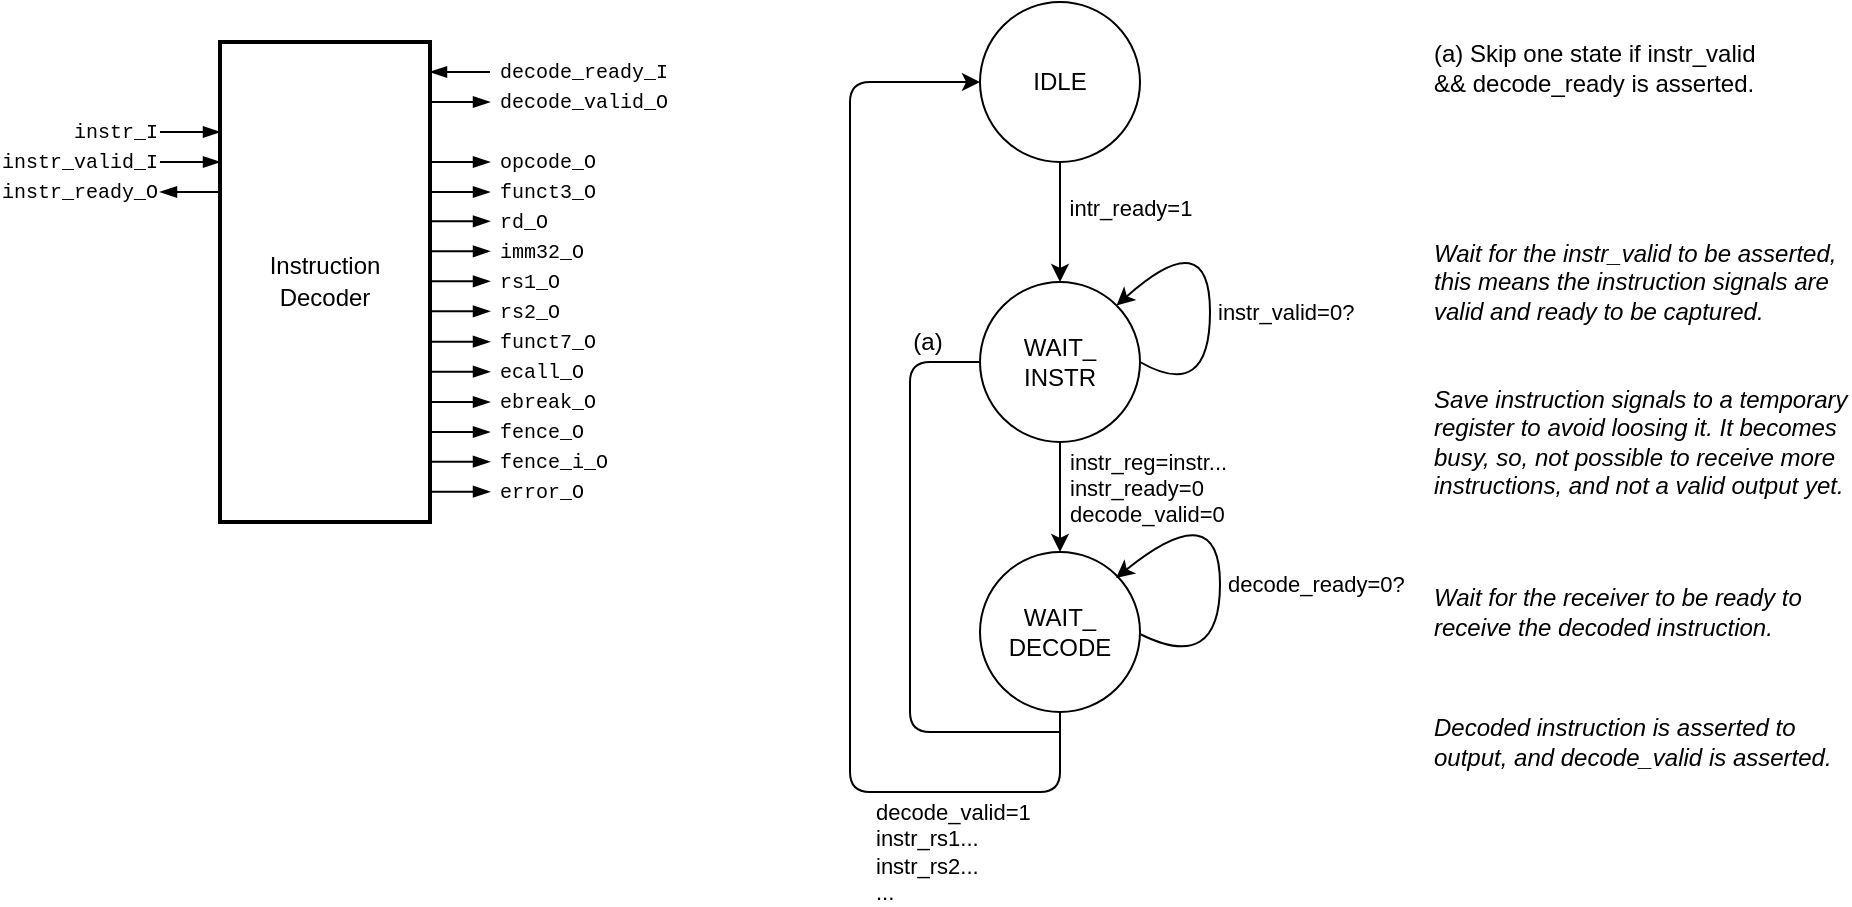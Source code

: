 <mxfile version="26.0.16">
  <diagram name="Page-1" id="lBrTFC5EUmdXm_gLXXo7">
    <mxGraphModel dx="1593" dy="593" grid="1" gridSize="15" guides="1" tooltips="1" connect="1" arrows="1" fold="1" page="1" pageScale="1" pageWidth="400" pageHeight="250" math="0" shadow="0">
      <root>
        <mxCell id="0" />
        <mxCell id="1" parent="0" />
        <mxCell id="umEwu4l1lllzYoXAdoWk-1" value="&lt;font face=&quot;Helvetica&quot;&gt;Instruction Decoder&lt;/font&gt;" style="rounded=0;whiteSpace=wrap;html=1;fontFamily=Courier New;strokeWidth=2;fillStyle=solid;" parent="1" vertex="1">
          <mxGeometry x="-15" y="315" width="105" height="240" as="geometry" />
        </mxCell>
        <mxCell id="umEwu4l1lllzYoXAdoWk-6" value="" style="endArrow=blockThin;html=1;rounded=0;endFill=1;" parent="1" edge="1">
          <mxGeometry width="50" height="50" relative="1" as="geometry">
            <mxPoint x="-45" y="360" as="sourcePoint" />
            <mxPoint x="-15" y="360" as="targetPoint" />
          </mxGeometry>
        </mxCell>
        <mxCell id="umEwu4l1lllzYoXAdoWk-7" value="&lt;div&gt;instr_I&lt;/div&gt;" style="edgeLabel;html=1;align=right;verticalAlign=middle;resizable=0;points=[];labelPosition=left;verticalLabelPosition=middle;fontFamily=Courier New;spacingRight=2;fontSize=10;" parent="umEwu4l1lllzYoXAdoWk-6" vertex="1" connectable="0">
          <mxGeometry x="-0.574" y="1" relative="1" as="geometry">
            <mxPoint x="-5" y="1" as="offset" />
          </mxGeometry>
        </mxCell>
        <mxCell id="umEwu4l1lllzYoXAdoWk-10" value="" style="endArrow=blockThin;html=1;rounded=0;endFill=1;" parent="1" edge="1">
          <mxGeometry width="50" height="50" relative="1" as="geometry">
            <mxPoint x="90" y="390" as="sourcePoint" />
            <mxPoint x="120" y="390" as="targetPoint" />
          </mxGeometry>
        </mxCell>
        <mxCell id="umEwu4l1lllzYoXAdoWk-11" value="&lt;div&gt;funct3_O&lt;/div&gt;" style="edgeLabel;html=1;align=left;verticalAlign=middle;resizable=0;points=[];labelPosition=right;verticalLabelPosition=middle;fontFamily=Courier New;spacingRight=2;fontSize=10;spacingLeft=2;" parent="umEwu4l1lllzYoXAdoWk-10" vertex="1" connectable="0">
          <mxGeometry x="-0.574" y="1" relative="1" as="geometry">
            <mxPoint x="24" y="1" as="offset" />
          </mxGeometry>
        </mxCell>
        <mxCell id="umEwu4l1lllzYoXAdoWk-12" value="" style="endArrow=blockThin;html=1;rounded=0;endFill=1;" parent="1" edge="1">
          <mxGeometry width="50" height="50" relative="1" as="geometry">
            <mxPoint x="90" y="375" as="sourcePoint" />
            <mxPoint x="120" y="375" as="targetPoint" />
          </mxGeometry>
        </mxCell>
        <mxCell id="umEwu4l1lllzYoXAdoWk-13" value="&lt;div&gt;opcode_O&lt;/div&gt;" style="edgeLabel;html=1;align=left;verticalAlign=middle;resizable=0;points=[];labelPosition=right;verticalLabelPosition=middle;fontFamily=Courier New;spacingRight=2;fontSize=10;spacingLeft=2;" parent="umEwu4l1lllzYoXAdoWk-12" vertex="1" connectable="0">
          <mxGeometry x="-0.574" y="1" relative="1" as="geometry">
            <mxPoint x="24" y="1" as="offset" />
          </mxGeometry>
        </mxCell>
        <mxCell id="L0CCcmHtKp4indAfDAzU-1" value="" style="endArrow=blockThin;html=1;rounded=0;endFill=1;" parent="1" edge="1">
          <mxGeometry width="50" height="50" relative="1" as="geometry">
            <mxPoint x="90" y="419.67" as="sourcePoint" />
            <mxPoint x="120" y="419.67" as="targetPoint" />
          </mxGeometry>
        </mxCell>
        <mxCell id="L0CCcmHtKp4indAfDAzU-2" value="imm32_O" style="edgeLabel;html=1;align=left;verticalAlign=middle;resizable=0;points=[];labelPosition=right;verticalLabelPosition=middle;fontFamily=Courier New;spacingRight=2;fontSize=10;spacingLeft=2;" parent="L0CCcmHtKp4indAfDAzU-1" vertex="1" connectable="0">
          <mxGeometry x="-0.574" y="1" relative="1" as="geometry">
            <mxPoint x="24" y="1" as="offset" />
          </mxGeometry>
        </mxCell>
        <mxCell id="L0CCcmHtKp4indAfDAzU-3" value="" style="endArrow=blockThin;html=1;rounded=0;endFill=1;" parent="1" edge="1">
          <mxGeometry width="50" height="50" relative="1" as="geometry">
            <mxPoint x="90" y="404.67" as="sourcePoint" />
            <mxPoint x="120" y="404.67" as="targetPoint" />
          </mxGeometry>
        </mxCell>
        <mxCell id="L0CCcmHtKp4indAfDAzU-4" value="rd_O" style="edgeLabel;html=1;align=left;verticalAlign=middle;resizable=0;points=[];labelPosition=right;verticalLabelPosition=middle;fontFamily=Courier New;spacingRight=2;fontSize=10;spacingLeft=2;" parent="L0CCcmHtKp4indAfDAzU-3" vertex="1" connectable="0">
          <mxGeometry x="-0.574" y="1" relative="1" as="geometry">
            <mxPoint x="24" y="1" as="offset" />
          </mxGeometry>
        </mxCell>
        <mxCell id="L0CCcmHtKp4indAfDAzU-5" value="" style="endArrow=blockThin;html=1;rounded=0;endFill=1;" parent="1" edge="1">
          <mxGeometry width="50" height="50" relative="1" as="geometry">
            <mxPoint x="90" y="449.66" as="sourcePoint" />
            <mxPoint x="120" y="449.66" as="targetPoint" />
          </mxGeometry>
        </mxCell>
        <mxCell id="L0CCcmHtKp4indAfDAzU-6" value="rs2_O" style="edgeLabel;html=1;align=left;verticalAlign=middle;resizable=0;points=[];labelPosition=right;verticalLabelPosition=middle;fontFamily=Courier New;spacingRight=2;fontSize=10;spacingLeft=2;" parent="L0CCcmHtKp4indAfDAzU-5" vertex="1" connectable="0">
          <mxGeometry x="-0.574" y="1" relative="1" as="geometry">
            <mxPoint x="24" y="1" as="offset" />
          </mxGeometry>
        </mxCell>
        <mxCell id="L0CCcmHtKp4indAfDAzU-7" value="" style="endArrow=blockThin;html=1;rounded=0;endFill=1;" parent="1" edge="1">
          <mxGeometry width="50" height="50" relative="1" as="geometry">
            <mxPoint x="90" y="434.66" as="sourcePoint" />
            <mxPoint x="120" y="434.66" as="targetPoint" />
          </mxGeometry>
        </mxCell>
        <mxCell id="L0CCcmHtKp4indAfDAzU-8" value="rs1_O" style="edgeLabel;html=1;align=left;verticalAlign=middle;resizable=0;points=[];labelPosition=right;verticalLabelPosition=middle;fontFamily=Courier New;spacingRight=2;fontSize=10;spacingLeft=2;" parent="L0CCcmHtKp4indAfDAzU-7" vertex="1" connectable="0">
          <mxGeometry x="-0.574" y="1" relative="1" as="geometry">
            <mxPoint x="24" y="1" as="offset" />
          </mxGeometry>
        </mxCell>
        <mxCell id="L0CCcmHtKp4indAfDAzU-9" value="" style="endArrow=blockThin;html=1;rounded=0;endFill=1;" parent="1" edge="1">
          <mxGeometry width="50" height="50" relative="1" as="geometry">
            <mxPoint x="90" y="479.84" as="sourcePoint" />
            <mxPoint x="120" y="479.84" as="targetPoint" />
          </mxGeometry>
        </mxCell>
        <mxCell id="L0CCcmHtKp4indAfDAzU-10" value="ecall_O" style="edgeLabel;html=1;align=left;verticalAlign=middle;resizable=0;points=[];labelPosition=right;verticalLabelPosition=middle;fontFamily=Courier New;spacingRight=2;fontSize=10;spacingLeft=2;" parent="L0CCcmHtKp4indAfDAzU-9" vertex="1" connectable="0">
          <mxGeometry x="-0.574" y="1" relative="1" as="geometry">
            <mxPoint x="24" y="1" as="offset" />
          </mxGeometry>
        </mxCell>
        <mxCell id="L0CCcmHtKp4indAfDAzU-11" value="" style="endArrow=blockThin;html=1;rounded=0;endFill=1;" parent="1" edge="1">
          <mxGeometry width="50" height="50" relative="1" as="geometry">
            <mxPoint x="90" y="464.84" as="sourcePoint" />
            <mxPoint x="120" y="464.84" as="targetPoint" />
          </mxGeometry>
        </mxCell>
        <mxCell id="L0CCcmHtKp4indAfDAzU-12" value="funct7_O" style="edgeLabel;html=1;align=left;verticalAlign=middle;resizable=0;points=[];labelPosition=right;verticalLabelPosition=middle;fontFamily=Courier New;spacingRight=2;fontSize=10;spacingLeft=2;" parent="L0CCcmHtKp4indAfDAzU-11" vertex="1" connectable="0">
          <mxGeometry x="-0.574" y="1" relative="1" as="geometry">
            <mxPoint x="24" y="1" as="offset" />
          </mxGeometry>
        </mxCell>
        <mxCell id="L0CCcmHtKp4indAfDAzU-13" value="" style="endArrow=blockThin;html=1;rounded=0;endFill=1;" parent="1" edge="1">
          <mxGeometry width="50" height="50" relative="1" as="geometry">
            <mxPoint x="90" y="510" as="sourcePoint" />
            <mxPoint x="120" y="510" as="targetPoint" />
          </mxGeometry>
        </mxCell>
        <mxCell id="L0CCcmHtKp4indAfDAzU-14" value="fence_O" style="edgeLabel;html=1;align=left;verticalAlign=middle;resizable=0;points=[];labelPosition=right;verticalLabelPosition=middle;fontFamily=Courier New;spacingRight=2;fontSize=10;spacingLeft=2;" parent="L0CCcmHtKp4indAfDAzU-13" vertex="1" connectable="0">
          <mxGeometry x="-0.574" y="1" relative="1" as="geometry">
            <mxPoint x="24" y="1" as="offset" />
          </mxGeometry>
        </mxCell>
        <mxCell id="L0CCcmHtKp4indAfDAzU-15" value="" style="endArrow=blockThin;html=1;rounded=0;endFill=1;" parent="1" edge="1">
          <mxGeometry width="50" height="50" relative="1" as="geometry">
            <mxPoint x="90" y="495" as="sourcePoint" />
            <mxPoint x="120" y="495" as="targetPoint" />
          </mxGeometry>
        </mxCell>
        <mxCell id="L0CCcmHtKp4indAfDAzU-16" value="ebreak_O" style="edgeLabel;html=1;align=left;verticalAlign=middle;resizable=0;points=[];labelPosition=right;verticalLabelPosition=middle;fontFamily=Courier New;spacingRight=2;fontSize=10;spacingLeft=2;" parent="L0CCcmHtKp4indAfDAzU-15" vertex="1" connectable="0">
          <mxGeometry x="-0.574" y="1" relative="1" as="geometry">
            <mxPoint x="24" y="1" as="offset" />
          </mxGeometry>
        </mxCell>
        <mxCell id="L0CCcmHtKp4indAfDAzU-17" value="" style="endArrow=blockThin;html=1;rounded=0;endFill=1;" parent="1" edge="1">
          <mxGeometry width="50" height="50" relative="1" as="geometry">
            <mxPoint x="90" y="539.84" as="sourcePoint" />
            <mxPoint x="120" y="539.84" as="targetPoint" />
          </mxGeometry>
        </mxCell>
        <mxCell id="L0CCcmHtKp4indAfDAzU-18" value="error_O" style="edgeLabel;html=1;align=left;verticalAlign=middle;resizable=0;points=[];labelPosition=right;verticalLabelPosition=middle;fontFamily=Courier New;spacingRight=2;fontSize=10;spacingLeft=2;" parent="L0CCcmHtKp4indAfDAzU-17" vertex="1" connectable="0">
          <mxGeometry x="-0.574" y="1" relative="1" as="geometry">
            <mxPoint x="24" y="1" as="offset" />
          </mxGeometry>
        </mxCell>
        <mxCell id="L0CCcmHtKp4indAfDAzU-19" value="" style="endArrow=blockThin;html=1;rounded=0;endFill=1;" parent="1" edge="1">
          <mxGeometry width="50" height="50" relative="1" as="geometry">
            <mxPoint x="90" y="524.84" as="sourcePoint" />
            <mxPoint x="120" y="524.84" as="targetPoint" />
          </mxGeometry>
        </mxCell>
        <mxCell id="L0CCcmHtKp4indAfDAzU-20" value="fence_i_O" style="edgeLabel;html=1;align=left;verticalAlign=middle;resizable=0;points=[];labelPosition=right;verticalLabelPosition=middle;fontFamily=Courier New;spacingRight=2;fontSize=10;spacingLeft=2;" parent="L0CCcmHtKp4indAfDAzU-19" vertex="1" connectable="0">
          <mxGeometry x="-0.574" y="1" relative="1" as="geometry">
            <mxPoint x="24" y="1" as="offset" />
          </mxGeometry>
        </mxCell>
        <mxCell id="L0CCcmHtKp4indAfDAzU-21" value="" style="endArrow=blockThin;html=1;rounded=0;endFill=1;" parent="1" edge="1">
          <mxGeometry width="50" height="50" relative="1" as="geometry">
            <mxPoint x="-45" y="375" as="sourcePoint" />
            <mxPoint x="-15" y="375" as="targetPoint" />
          </mxGeometry>
        </mxCell>
        <mxCell id="L0CCcmHtKp4indAfDAzU-22" value="&lt;div&gt;instr_valid_I&lt;/div&gt;" style="edgeLabel;html=1;align=right;verticalAlign=middle;resizable=0;points=[];labelPosition=left;verticalLabelPosition=middle;fontFamily=Courier New;spacingRight=2;fontSize=10;" parent="L0CCcmHtKp4indAfDAzU-21" vertex="1" connectable="0">
          <mxGeometry x="-0.574" y="1" relative="1" as="geometry">
            <mxPoint x="-5" y="1" as="offset" />
          </mxGeometry>
        </mxCell>
        <mxCell id="L0CCcmHtKp4indAfDAzU-23" value="" style="endArrow=none;html=1;rounded=0;endFill=1;startArrow=blockThin;startFill=1;" parent="1" edge="1">
          <mxGeometry width="50" height="50" relative="1" as="geometry">
            <mxPoint x="-45" y="390" as="sourcePoint" />
            <mxPoint x="-15" y="390" as="targetPoint" />
          </mxGeometry>
        </mxCell>
        <mxCell id="L0CCcmHtKp4indAfDAzU-24" value="&lt;div&gt;instr_ready_O&lt;/div&gt;" style="edgeLabel;html=1;align=right;verticalAlign=middle;resizable=0;points=[];labelPosition=left;verticalLabelPosition=middle;fontFamily=Courier New;spacingRight=2;fontSize=10;" parent="L0CCcmHtKp4indAfDAzU-23" vertex="1" connectable="0">
          <mxGeometry x="-0.574" y="1" relative="1" as="geometry">
            <mxPoint x="-5" y="1" as="offset" />
          </mxGeometry>
        </mxCell>
        <mxCell id="L0CCcmHtKp4indAfDAzU-25" value="" style="endArrow=blockThin;html=1;rounded=0;endFill=1;" parent="1" edge="1">
          <mxGeometry width="50" height="50" relative="1" as="geometry">
            <mxPoint x="90" y="345" as="sourcePoint" />
            <mxPoint x="120" y="345" as="targetPoint" />
          </mxGeometry>
        </mxCell>
        <mxCell id="L0CCcmHtKp4indAfDAzU-26" value="&lt;div&gt;decode_valid_O&lt;/div&gt;" style="edgeLabel;html=1;align=left;verticalAlign=middle;resizable=0;points=[];labelPosition=right;verticalLabelPosition=middle;fontFamily=Courier New;spacingRight=2;fontSize=10;spacingLeft=2;" parent="L0CCcmHtKp4indAfDAzU-25" vertex="1" connectable="0">
          <mxGeometry x="-0.574" y="1" relative="1" as="geometry">
            <mxPoint x="24" y="1" as="offset" />
          </mxGeometry>
        </mxCell>
        <mxCell id="L0CCcmHtKp4indAfDAzU-27" value="" style="endArrow=none;html=1;rounded=0;endFill=1;startArrow=blockThin;startFill=1;" parent="1" edge="1">
          <mxGeometry width="50" height="50" relative="1" as="geometry">
            <mxPoint x="90" y="330" as="sourcePoint" />
            <mxPoint x="120" y="330" as="targetPoint" />
          </mxGeometry>
        </mxCell>
        <mxCell id="L0CCcmHtKp4indAfDAzU-28" value="decode_ready_I" style="edgeLabel;html=1;align=left;verticalAlign=middle;resizable=0;points=[];labelPosition=right;verticalLabelPosition=middle;fontFamily=Courier New;spacingRight=2;fontSize=10;spacingLeft=2;" parent="L0CCcmHtKp4indAfDAzU-27" vertex="1" connectable="0">
          <mxGeometry x="-0.574" y="1" relative="1" as="geometry">
            <mxPoint x="24" y="1" as="offset" />
          </mxGeometry>
        </mxCell>
        <mxCell id="ZI6N1HKKtEj3De2YdfXI-3" value="" style="edgeStyle=orthogonalEdgeStyle;rounded=0;orthogonalLoop=1;jettySize=auto;html=1;" edge="1" parent="1" source="ZI6N1HKKtEj3De2YdfXI-1" target="ZI6N1HKKtEj3De2YdfXI-2">
          <mxGeometry relative="1" as="geometry" />
        </mxCell>
        <mxCell id="ZI6N1HKKtEj3De2YdfXI-4" value="intr_ready=1" style="edgeLabel;html=1;align=center;verticalAlign=middle;resizable=0;points=[];" vertex="1" connectable="0" parent="ZI6N1HKKtEj3De2YdfXI-3">
          <mxGeometry x="-0.23" y="1" relative="1" as="geometry">
            <mxPoint x="34" as="offset" />
          </mxGeometry>
        </mxCell>
        <mxCell id="ZI6N1HKKtEj3De2YdfXI-1" value="IDLE" style="ellipse;whiteSpace=wrap;html=1;aspect=fixed;" vertex="1" parent="1">
          <mxGeometry x="365" y="295" width="80" height="80" as="geometry" />
        </mxCell>
        <mxCell id="ZI6N1HKKtEj3De2YdfXI-6" value="" style="edgeStyle=orthogonalEdgeStyle;rounded=0;orthogonalLoop=1;jettySize=auto;html=1;" edge="1" parent="1" source="ZI6N1HKKtEj3De2YdfXI-2" target="ZI6N1HKKtEj3De2YdfXI-5">
          <mxGeometry relative="1" as="geometry" />
        </mxCell>
        <mxCell id="ZI6N1HKKtEj3De2YdfXI-10" value="instr_reg=instr...&lt;div&gt;instr_ready=0&lt;/div&gt;&lt;div&gt;decode_valid=0&lt;/div&gt;" style="edgeLabel;html=1;align=left;verticalAlign=middle;resizable=0;points=[];" vertex="1" connectable="0" parent="ZI6N1HKKtEj3De2YdfXI-6">
          <mxGeometry x="-0.167" y="3" relative="1" as="geometry">
            <mxPoint as="offset" />
          </mxGeometry>
        </mxCell>
        <mxCell id="ZI6N1HKKtEj3De2YdfXI-2" value="WAIT_&lt;div&gt;INSTR&lt;/div&gt;" style="ellipse;whiteSpace=wrap;html=1;aspect=fixed;" vertex="1" parent="1">
          <mxGeometry x="365" y="435" width="80" height="80" as="geometry" />
        </mxCell>
        <mxCell id="ZI6N1HKKtEj3De2YdfXI-13" style="edgeStyle=orthogonalEdgeStyle;rounded=1;orthogonalLoop=1;jettySize=auto;html=1;exitX=0.5;exitY=1;exitDx=0;exitDy=0;entryX=0;entryY=0.5;entryDx=0;entryDy=0;curved=0;" edge="1" parent="1" source="ZI6N1HKKtEj3De2YdfXI-5" target="ZI6N1HKKtEj3De2YdfXI-1">
          <mxGeometry relative="1" as="geometry">
            <Array as="points">
              <mxPoint x="405" y="690" />
              <mxPoint x="300" y="690" />
              <mxPoint x="300" y="335" />
            </Array>
          </mxGeometry>
        </mxCell>
        <mxCell id="ZI6N1HKKtEj3De2YdfXI-14" value="decode_valid=1&lt;div&gt;instr_rs1...&lt;/div&gt;&lt;div&gt;instr_rs2...&lt;/div&gt;&lt;div&gt;...&lt;/div&gt;" style="edgeLabel;html=1;align=left;verticalAlign=middle;resizable=0;points=[];" vertex="1" connectable="0" parent="ZI6N1HKKtEj3De2YdfXI-13">
          <mxGeometry x="-0.946" y="-1" relative="1" as="geometry">
            <mxPoint x="-93" y="54" as="offset" />
          </mxGeometry>
        </mxCell>
        <mxCell id="ZI6N1HKKtEj3De2YdfXI-5" value="WAIT_&lt;div&gt;DECODE&lt;/div&gt;" style="ellipse;whiteSpace=wrap;html=1;aspect=fixed;" vertex="1" parent="1">
          <mxGeometry x="365" y="570" width="80" height="80" as="geometry" />
        </mxCell>
        <mxCell id="ZI6N1HKKtEj3De2YdfXI-8" value="" style="curved=1;endArrow=classic;html=1;rounded=0;exitX=1;exitY=0.5;exitDx=0;exitDy=0;entryX=1;entryY=0;entryDx=0;entryDy=0;" edge="1" parent="1" source="ZI6N1HKKtEj3De2YdfXI-2" target="ZI6N1HKKtEj3De2YdfXI-2">
          <mxGeometry width="50" height="50" relative="1" as="geometry">
            <mxPoint x="465" y="530" as="sourcePoint" />
            <mxPoint x="515" y="480" as="targetPoint" />
            <Array as="points">
              <mxPoint x="480" y="495" />
              <mxPoint x="480" y="405" />
            </Array>
          </mxGeometry>
        </mxCell>
        <mxCell id="ZI6N1HKKtEj3De2YdfXI-9" value="instr_valid=0?" style="edgeLabel;html=1;align=left;verticalAlign=middle;resizable=0;points=[];" vertex="1" connectable="0" parent="ZI6N1HKKtEj3De2YdfXI-8">
          <mxGeometry x="-0.109" y="-2" relative="1" as="geometry">
            <mxPoint as="offset" />
          </mxGeometry>
        </mxCell>
        <mxCell id="ZI6N1HKKtEj3De2YdfXI-11" value="" style="curved=1;endArrow=classic;html=1;rounded=0;exitX=1;exitY=0.5;exitDx=0;exitDy=0;entryX=1;entryY=0;entryDx=0;entryDy=0;" edge="1" parent="1">
          <mxGeometry width="50" height="50" relative="1" as="geometry">
            <mxPoint x="445" y="611" as="sourcePoint" />
            <mxPoint x="433" y="583" as="targetPoint" />
            <Array as="points">
              <mxPoint x="485" y="631" />
              <mxPoint x="485" y="541" />
            </Array>
          </mxGeometry>
        </mxCell>
        <mxCell id="ZI6N1HKKtEj3De2YdfXI-12" value="decode_ready=0?" style="edgeLabel;html=1;align=left;verticalAlign=middle;resizable=0;points=[];" vertex="1" connectable="0" parent="ZI6N1HKKtEj3De2YdfXI-11">
          <mxGeometry x="-0.109" y="-2" relative="1" as="geometry">
            <mxPoint as="offset" />
          </mxGeometry>
        </mxCell>
        <mxCell id="ZI6N1HKKtEj3De2YdfXI-15" value="Wait for the instr_valid to be asserted, this means the instruction signals are valid and ready to be captured." style="text;html=1;align=left;verticalAlign=middle;whiteSpace=wrap;rounded=0;fontStyle=2" vertex="1" parent="1">
          <mxGeometry x="590" y="420" width="210" height="30" as="geometry" />
        </mxCell>
        <mxCell id="ZI6N1HKKtEj3De2YdfXI-16" value="Save instruction signals to a temporary register to avoid loosing it. It becomes busy, so, not possible to receive more instructions, and not a valid output yet." style="text;html=1;align=left;verticalAlign=middle;whiteSpace=wrap;rounded=0;fontStyle=2" vertex="1" parent="1">
          <mxGeometry x="590" y="500" width="210" height="30" as="geometry" />
        </mxCell>
        <mxCell id="ZI6N1HKKtEj3De2YdfXI-17" value="Wait for the receiver to be ready to receive the decoded instruction." style="text;html=1;align=left;verticalAlign=middle;whiteSpace=wrap;rounded=0;fontStyle=2" vertex="1" parent="1">
          <mxGeometry x="590" y="585" width="210" height="30" as="geometry" />
        </mxCell>
        <mxCell id="ZI6N1HKKtEj3De2YdfXI-18" value="Decoded instruction is asserted to output, and decode_valid is asserted." style="text;html=1;align=left;verticalAlign=middle;whiteSpace=wrap;rounded=0;fontStyle=2" vertex="1" parent="1">
          <mxGeometry x="590" y="650" width="210" height="30" as="geometry" />
        </mxCell>
        <mxCell id="ZI6N1HKKtEj3De2YdfXI-19" value="" style="endArrow=none;html=1;rounded=1;curved=0;entryX=0;entryY=0.5;entryDx=0;entryDy=0;" edge="1" parent="1" target="ZI6N1HKKtEj3De2YdfXI-2">
          <mxGeometry width="50" height="50" relative="1" as="geometry">
            <mxPoint x="405" y="660" as="sourcePoint" />
            <mxPoint x="360" y="475" as="targetPoint" />
            <Array as="points">
              <mxPoint x="390" y="660" />
              <mxPoint x="330" y="660" />
              <mxPoint x="330" y="475" />
            </Array>
          </mxGeometry>
        </mxCell>
        <mxCell id="ZI6N1HKKtEj3De2YdfXI-20" value="(a)" style="text;html=1;align=center;verticalAlign=middle;whiteSpace=wrap;rounded=0;" vertex="1" parent="1">
          <mxGeometry x="324" y="450" width="30" height="30" as="geometry" />
        </mxCell>
        <mxCell id="ZI6N1HKKtEj3De2YdfXI-21" value="(a) Skip one state if instr_valid &amp;amp;&amp;amp; decode_ready is asserted.&amp;nbsp;" style="text;html=1;align=left;verticalAlign=middle;whiteSpace=wrap;rounded=0;" vertex="1" parent="1">
          <mxGeometry x="590" y="295" width="180" height="65" as="geometry" />
        </mxCell>
      </root>
    </mxGraphModel>
  </diagram>
</mxfile>
